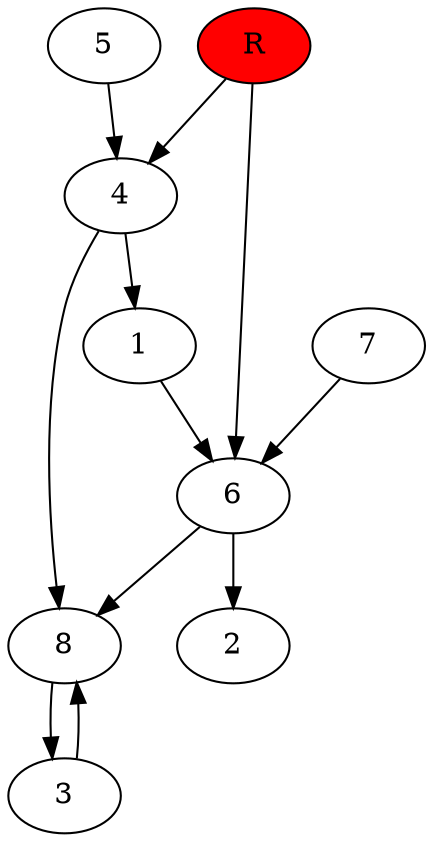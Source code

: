digraph prb24662 {
	1
	2
	3
	4
	5
	6
	7
	8
	R [fillcolor="#ff0000" style=filled]
	1 -> 6
	3 -> 8
	4 -> 1
	4 -> 8
	5 -> 4
	6 -> 2
	6 -> 8
	7 -> 6
	8 -> 3
	R -> 4
	R -> 6
}
